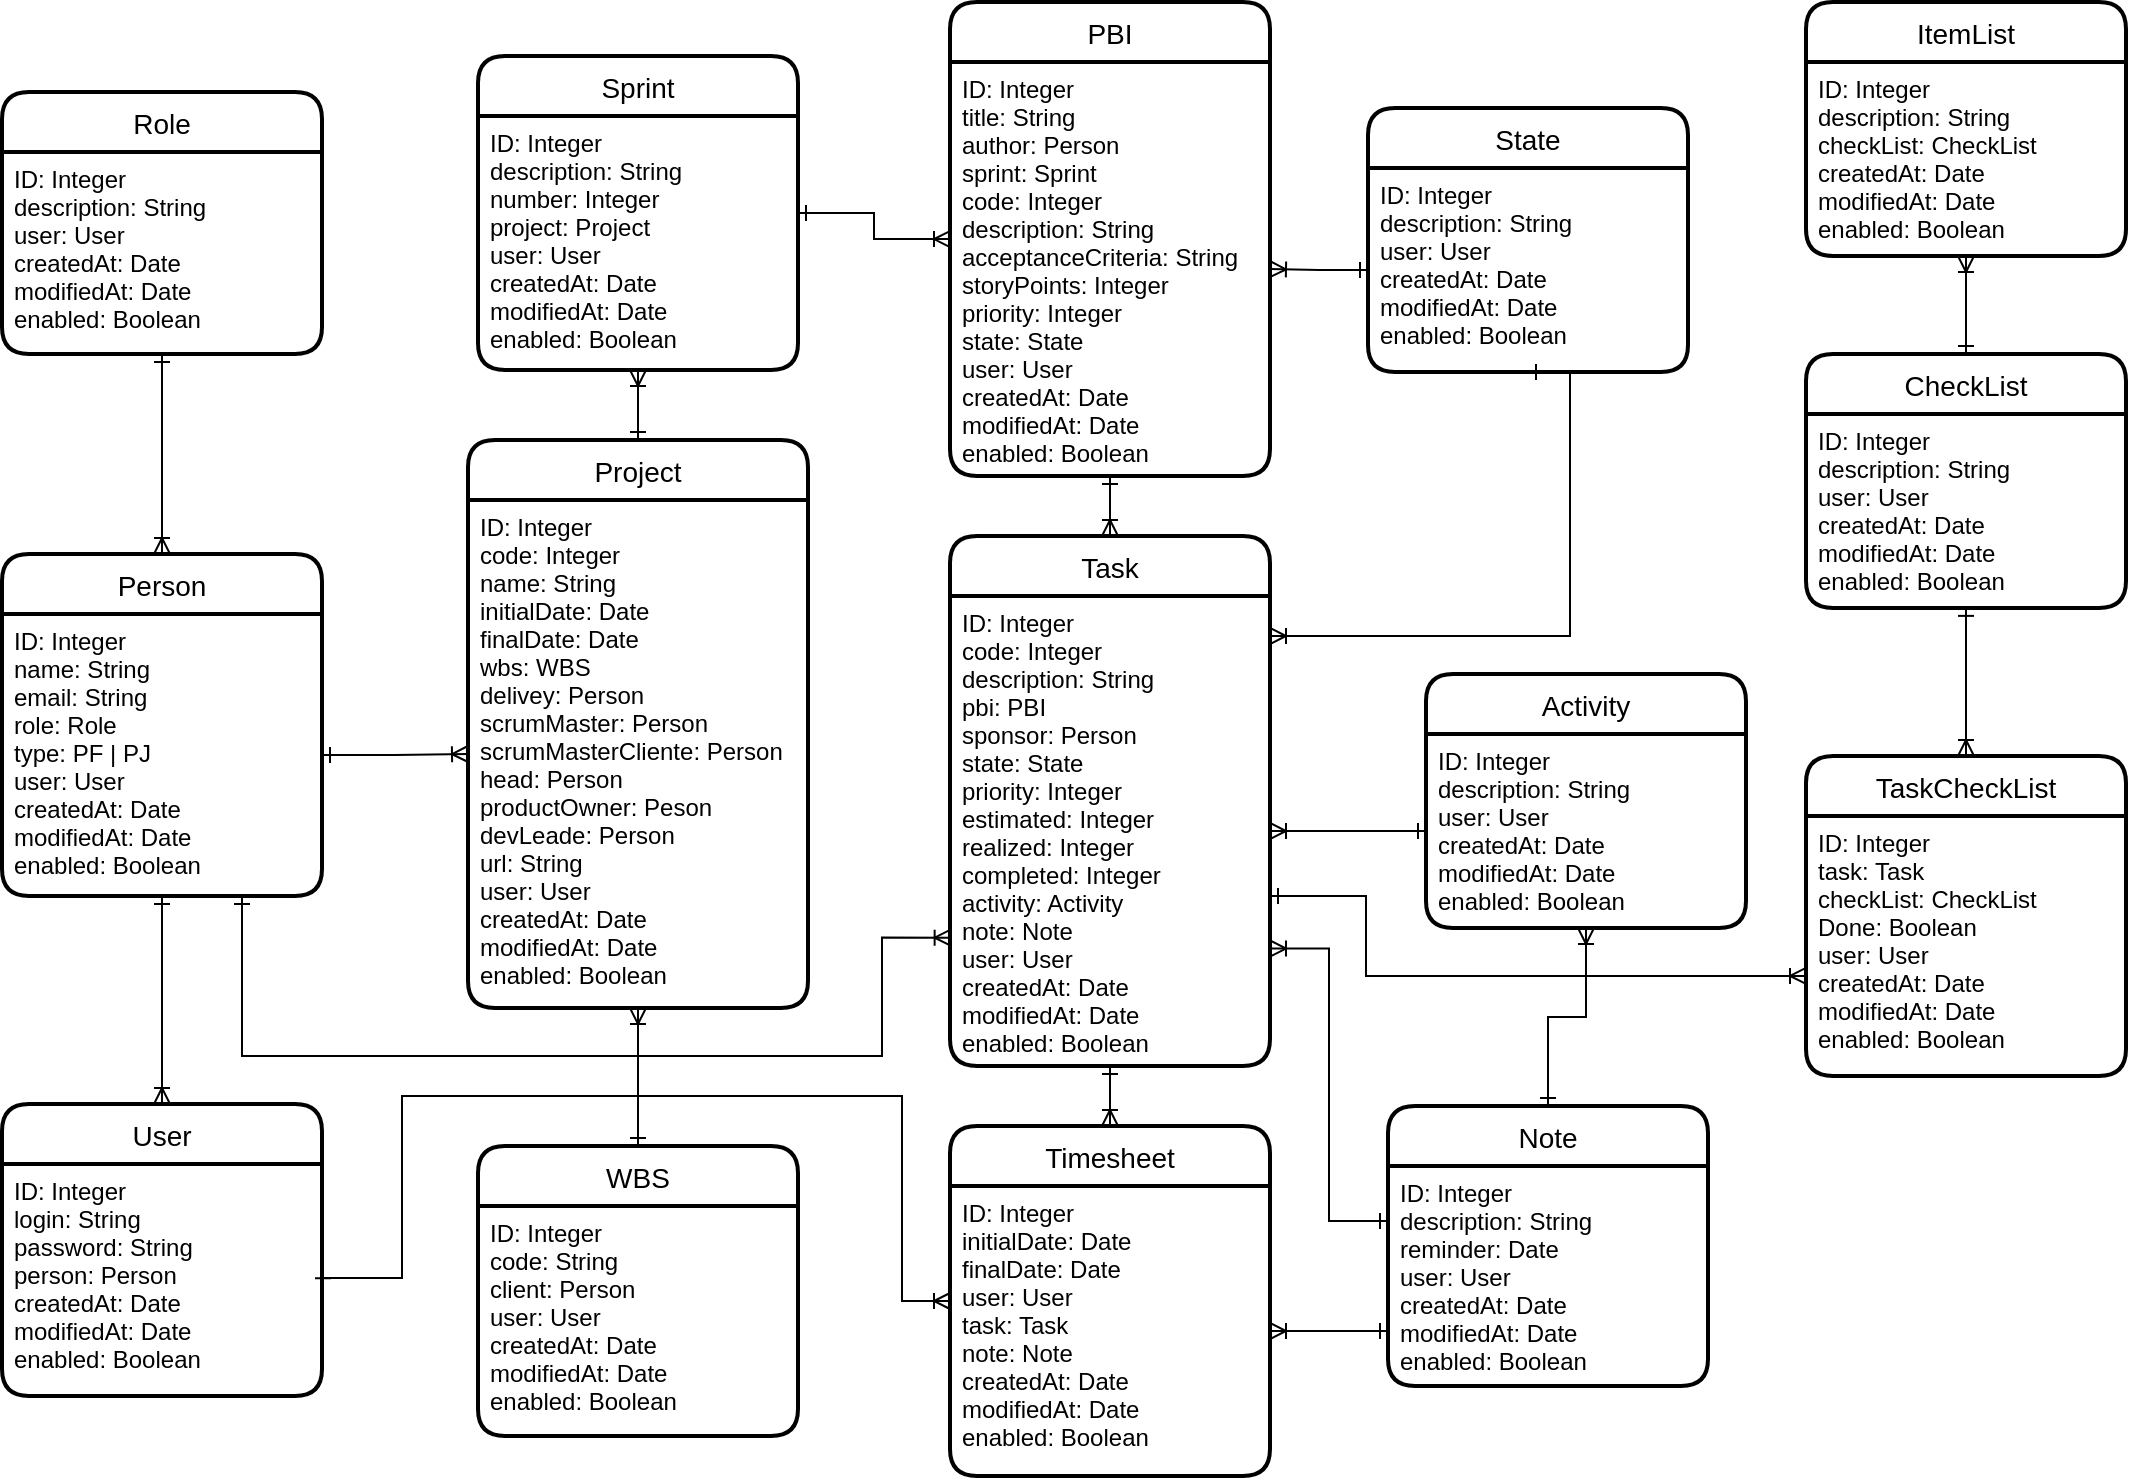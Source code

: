 <mxfile version="19.0.3" type="device"><diagram id="dXupZ79hsTiyQ5-BNEvF" name="Page-1"><mxGraphModel dx="1093" dy="683" grid="1" gridSize="10" guides="1" tooltips="1" connect="1" arrows="1" fold="1" page="1" pageScale="1" pageWidth="1169" pageHeight="827" math="0" shadow="0"><root><mxCell id="0"/><mxCell id="1" parent="0"/><mxCell id="sTJ4fpbMYLxwgmFEZeXA-13" style="edgeStyle=orthogonalEdgeStyle;rounded=0;orthogonalLoop=1;jettySize=auto;html=1;exitX=0.5;exitY=0;exitDx=0;exitDy=0;entryX=0.5;entryY=1;entryDx=0;entryDy=0;endArrow=ERoneToMany;endFill=0;startArrow=ERone;startFill=0;" parent="1" source="BYlqbOLe8rqa4X753XVS-1" target="sTJ4fpbMYLxwgmFEZeXA-12" edge="1"><mxGeometry relative="1" as="geometry"/></mxCell><mxCell id="BYlqbOLe8rqa4X753XVS-1" value="Project" style="swimlane;childLayout=stackLayout;horizontal=1;startSize=30;horizontalStack=0;rounded=1;fontSize=14;fontStyle=0;strokeWidth=2;resizeParent=0;resizeLast=1;shadow=0;dashed=0;align=center;" parent="1" vertex="1"><mxGeometry x="291" y="272" width="170" height="284" as="geometry"/></mxCell><mxCell id="BYlqbOLe8rqa4X753XVS-2" value="ID: Integer&#10;code: Integer&#10;name: String&#10;initialDate: Date&#10;finalDate: Date&#10;wbs: WBS&#10;delivey: Person&#10;scrumMaster: Person&#10;scrumMasterCliente: Person&#10;head: Person&#10;productOwner: Peson&#10;devLeade: Person&#10;url: String&#10;user: User&#10;createdAt: Date&#10;modifiedAt: Date&#10;enabled: Boolean" style="align=left;strokeColor=none;fillColor=none;spacingLeft=4;fontSize=12;verticalAlign=top;resizable=0;rotatable=0;part=1;" parent="BYlqbOLe8rqa4X753XVS-1" vertex="1"><mxGeometry y="30" width="170" height="254" as="geometry"/></mxCell><mxCell id="WrPAGcL8VzTFxhTmAevk-1" value="Person" style="swimlane;childLayout=stackLayout;horizontal=1;startSize=30;horizontalStack=0;rounded=1;fontSize=14;fontStyle=0;strokeWidth=2;resizeParent=0;resizeLast=1;shadow=0;dashed=0;align=center;" parent="1" vertex="1"><mxGeometry x="58" y="329" width="160" height="171" as="geometry"/></mxCell><mxCell id="WrPAGcL8VzTFxhTmAevk-2" value="ID: Integer&#10;name: String&#10;email: String&#10;role: Role&#10;type: PF | PJ&#10;user: User&#10;createdAt: Date&#10;modifiedAt: Date&#10;enabled: Boolean" style="align=left;strokeColor=none;fillColor=none;spacingLeft=4;fontSize=12;verticalAlign=top;resizable=0;rotatable=0;part=1;" parent="WrPAGcL8VzTFxhTmAevk-1" vertex="1"><mxGeometry y="30" width="160" height="141" as="geometry"/></mxCell><mxCell id="sTJ4fpbMYLxwgmFEZeXA-2" style="edgeStyle=orthogonalEdgeStyle;rounded=0;orthogonalLoop=1;jettySize=auto;html=1;exitX=1;exitY=0.5;exitDx=0;exitDy=0;entryX=0;entryY=0.5;entryDx=0;entryDy=0;endArrow=ERoneToMany;endFill=0;startArrow=ERone;startFill=0;" parent="1" source="WrPAGcL8VzTFxhTmAevk-2" target="BYlqbOLe8rqa4X753XVS-2" edge="1"><mxGeometry relative="1" as="geometry"/></mxCell><mxCell id="azZxZeqmAoJDCEGVXQoR-21" value="" style="edgeStyle=orthogonalEdgeStyle;rounded=0;orthogonalLoop=1;jettySize=auto;html=1;startArrow=ERone;startFill=0;endArrow=ERoneToMany;endFill=0;entryX=0.5;entryY=0;entryDx=0;entryDy=0;" parent="1" source="sTJ4fpbMYLxwgmFEZeXA-4" target="sTJ4fpbMYLxwgmFEZeXA-6" edge="1"><mxGeometry relative="1" as="geometry"/></mxCell><mxCell id="sTJ4fpbMYLxwgmFEZeXA-4" value="PBI" style="swimlane;childLayout=stackLayout;horizontal=1;startSize=30;horizontalStack=0;rounded=1;fontSize=14;fontStyle=0;strokeWidth=2;resizeParent=0;resizeLast=1;shadow=0;dashed=0;align=center;" parent="1" vertex="1"><mxGeometry x="532" y="53.06" width="160" height="236.94" as="geometry"/></mxCell><mxCell id="sTJ4fpbMYLxwgmFEZeXA-5" value="ID: Integer&#10;title: String&#10;author: Person&#10;sprint: Sprint&#10;code: Integer&#10;description: String&#10;acceptanceCriteria: String&#10;storyPoints: Integer&#10;priority: Integer&#10;state: State&#10;user: User&#10;createdAt: Date&#10;modifiedAt: Date&#10;enabled: Boolean" style="align=left;strokeColor=none;fillColor=none;spacingLeft=4;fontSize=12;verticalAlign=top;resizable=0;rotatable=0;part=1;" parent="sTJ4fpbMYLxwgmFEZeXA-4" vertex="1"><mxGeometry y="30" width="160" height="206.94" as="geometry"/></mxCell><mxCell id="9D0G1Y5BpN1q-bQg1dUj-12" style="edgeStyle=orthogonalEdgeStyle;rounded=0;orthogonalLoop=1;jettySize=auto;html=1;startArrow=ERone;startFill=0;endArrow=ERoneToMany;endFill=0;entryX=0;entryY=0.615;entryDx=0;entryDy=0;entryPerimeter=0;" edge="1" parent="1" source="sTJ4fpbMYLxwgmFEZeXA-6" target="9D0G1Y5BpN1q-bQg1dUj-10"><mxGeometry relative="1" as="geometry"><mxPoint x="940" y="570" as="targetPoint"/><Array as="points"><mxPoint x="740" y="500"/><mxPoint x="740" y="540"/></Array></mxGeometry></mxCell><mxCell id="sTJ4fpbMYLxwgmFEZeXA-6" value="Task" style="swimlane;childLayout=stackLayout;horizontal=1;startSize=30;horizontalStack=0;rounded=1;fontSize=14;fontStyle=0;strokeWidth=2;resizeParent=0;resizeLast=1;shadow=0;dashed=0;align=center;" parent="1" vertex="1"><mxGeometry x="532" y="320" width="160" height="265" as="geometry"/></mxCell><mxCell id="sTJ4fpbMYLxwgmFEZeXA-7" value="ID: Integer&#10;code: Integer&#10;description: String&#10;pbi: PBI&#10;sponsor: Person&#10;state: State&#10;priority: Integer&#10;estimated: Integer&#10;realized: Integer&#10;completed: Integer&#10;activity: Activity&#10;note: Note&#10;user: User&#10;createdAt: Date&#10;modifiedAt: Date&#10;enabled: Boolean" style="align=left;strokeColor=none;fillColor=none;spacingLeft=4;fontSize=12;verticalAlign=top;resizable=0;rotatable=0;part=1;" parent="sTJ4fpbMYLxwgmFEZeXA-6" vertex="1"><mxGeometry y="30" width="160" height="235" as="geometry"/></mxCell><mxCell id="sTJ4fpbMYLxwgmFEZeXA-9" value="Timesheet" style="swimlane;childLayout=stackLayout;horizontal=1;startSize=30;horizontalStack=0;rounded=1;fontSize=14;fontStyle=0;strokeWidth=2;resizeParent=0;resizeLast=1;shadow=0;dashed=0;align=center;" parent="1" vertex="1"><mxGeometry x="532" y="615" width="160" height="175" as="geometry"/></mxCell><mxCell id="sTJ4fpbMYLxwgmFEZeXA-10" value="ID: Integer&#10;initialDate: Date&#10;finalDate: Date&#10;user: User&#10;task: Task&#10;note: Note&#10;createdAt: Date&#10;modifiedAt: Date&#10;enabled: Boolean" style="align=left;strokeColor=none;fillColor=none;spacingLeft=4;fontSize=12;verticalAlign=top;resizable=0;rotatable=0;part=1;" parent="sTJ4fpbMYLxwgmFEZeXA-9" vertex="1"><mxGeometry y="30" width="160" height="145" as="geometry"/></mxCell><mxCell id="sTJ4fpbMYLxwgmFEZeXA-15" style="edgeStyle=orthogonalEdgeStyle;rounded=0;orthogonalLoop=1;jettySize=auto;html=1;entryX=0;entryY=0.5;entryDx=0;entryDy=0;startArrow=ERone;startFill=0;endArrow=ERoneToMany;endFill=0;" parent="1" source="sTJ4fpbMYLxwgmFEZeXA-11" target="sTJ4fpbMYLxwgmFEZeXA-4" edge="1"><mxGeometry relative="1" as="geometry"/></mxCell><mxCell id="sTJ4fpbMYLxwgmFEZeXA-11" value="Sprint" style="swimlane;childLayout=stackLayout;horizontal=1;startSize=30;horizontalStack=0;rounded=1;fontSize=14;fontStyle=0;strokeWidth=2;resizeParent=0;resizeLast=1;shadow=0;dashed=0;align=center;" parent="1" vertex="1"><mxGeometry x="296" y="80" width="160" height="157" as="geometry"/></mxCell><mxCell id="sTJ4fpbMYLxwgmFEZeXA-12" value="ID: Integer&#10;description: String&#10;number: Integer&#10;project: Project&#10;user: User&#10;createdAt: Date&#10;modifiedAt: Date&#10;enabled: Boolean" style="align=left;strokeColor=none;fillColor=none;spacingLeft=4;fontSize=12;verticalAlign=top;resizable=0;rotatable=0;part=1;" parent="sTJ4fpbMYLxwgmFEZeXA-11" vertex="1"><mxGeometry y="30" width="160" height="127" as="geometry"/></mxCell><mxCell id="sTJ4fpbMYLxwgmFEZeXA-16" value="Role" style="swimlane;childLayout=stackLayout;horizontal=1;startSize=30;horizontalStack=0;rounded=1;fontSize=14;fontStyle=0;strokeWidth=2;resizeParent=0;resizeLast=1;shadow=0;dashed=0;align=center;" parent="1" vertex="1"><mxGeometry x="58" y="98.03" width="160" height="130.97" as="geometry"/></mxCell><mxCell id="sTJ4fpbMYLxwgmFEZeXA-17" value="ID: Integer&#10;description: String&#10;user: User&#10;createdAt: Date&#10;modifiedAt: Date&#10;enabled: Boolean" style="align=left;strokeColor=none;fillColor=none;spacingLeft=4;fontSize=12;verticalAlign=top;resizable=0;rotatable=0;part=1;" parent="sTJ4fpbMYLxwgmFEZeXA-16" vertex="1"><mxGeometry y="30" width="160" height="100.97" as="geometry"/></mxCell><mxCell id="sTJ4fpbMYLxwgmFEZeXA-19" style="edgeStyle=orthogonalEdgeStyle;rounded=0;orthogonalLoop=1;jettySize=auto;html=1;exitX=0.5;exitY=1;exitDx=0;exitDy=0;startArrow=ERone;startFill=0;endArrow=ERoneToMany;endFill=0;" parent="1" source="sTJ4fpbMYLxwgmFEZeXA-17" target="WrPAGcL8VzTFxhTmAevk-1" edge="1"><mxGeometry relative="1" as="geometry"/></mxCell><mxCell id="azZxZeqmAoJDCEGVXQoR-1" value="State" style="swimlane;childLayout=stackLayout;horizontal=1;startSize=30;horizontalStack=0;rounded=1;fontSize=14;fontStyle=0;strokeWidth=2;resizeParent=0;resizeLast=1;shadow=0;dashed=0;align=center;" parent="1" vertex="1"><mxGeometry x="741" y="106.03" width="160" height="131.97" as="geometry"/></mxCell><mxCell id="azZxZeqmAoJDCEGVXQoR-2" value="ID: Integer&#10;description: String&#10;user: User&#10;createdAt: Date&#10;modifiedAt: Date&#10;enabled: Boolean" style="align=left;strokeColor=none;fillColor=none;spacingLeft=4;fontSize=12;verticalAlign=top;resizable=0;rotatable=0;part=1;" parent="azZxZeqmAoJDCEGVXQoR-1" vertex="1"><mxGeometry y="30" width="160" height="101.97" as="geometry"/></mxCell><mxCell id="azZxZeqmAoJDCEGVXQoR-4" value="" style="edgeStyle=orthogonalEdgeStyle;rounded=0;orthogonalLoop=1;jettySize=auto;html=1;endArrow=ERoneToMany;endFill=0;startArrow=ERone;startFill=0;" parent="1" source="azZxZeqmAoJDCEGVXQoR-2" target="sTJ4fpbMYLxwgmFEZeXA-5" edge="1"><mxGeometry relative="1" as="geometry"/></mxCell><mxCell id="azZxZeqmAoJDCEGVXQoR-5" style="edgeStyle=orthogonalEdgeStyle;rounded=0;orthogonalLoop=1;jettySize=auto;html=1;exitX=0.5;exitY=1;exitDx=0;exitDy=0;startArrow=ERone;startFill=0;endArrow=ERoneToMany;endFill=0;" parent="1" source="azZxZeqmAoJDCEGVXQoR-2" edge="1"><mxGeometry relative="1" as="geometry"><mxPoint x="692" y="370" as="targetPoint"/><Array as="points"><mxPoint x="842" y="370"/></Array></mxGeometry></mxCell><mxCell id="azZxZeqmAoJDCEGVXQoR-6" value="Activity" style="swimlane;childLayout=stackLayout;horizontal=1;startSize=30;horizontalStack=0;rounded=1;fontSize=14;fontStyle=0;strokeWidth=2;resizeParent=0;resizeLast=1;shadow=0;dashed=0;align=center;" parent="1" vertex="1"><mxGeometry x="770" y="389" width="160" height="127" as="geometry"/></mxCell><mxCell id="azZxZeqmAoJDCEGVXQoR-7" value="ID: Integer&#10;description: String&#10;user: User&#10;createdAt: Date&#10;modifiedAt: Date&#10;enabled: Boolean" style="align=left;strokeColor=none;fillColor=none;spacingLeft=4;fontSize=12;verticalAlign=top;resizable=0;rotatable=0;part=1;" parent="azZxZeqmAoJDCEGVXQoR-6" vertex="1"><mxGeometry y="30" width="160" height="97" as="geometry"/></mxCell><mxCell id="azZxZeqmAoJDCEGVXQoR-8" value="" style="edgeStyle=orthogonalEdgeStyle;rounded=0;orthogonalLoop=1;jettySize=auto;html=1;startArrow=ERone;startFill=0;endArrow=ERoneToMany;endFill=0;" parent="1" source="azZxZeqmAoJDCEGVXQoR-7" target="sTJ4fpbMYLxwgmFEZeXA-7" edge="1"><mxGeometry relative="1" as="geometry"/></mxCell><mxCell id="azZxZeqmAoJDCEGVXQoR-32" value="" style="edgeStyle=orthogonalEdgeStyle;rounded=0;orthogonalLoop=1;jettySize=auto;html=1;startArrow=ERone;startFill=0;endArrow=ERoneToMany;endFill=0;" parent="1" source="azZxZeqmAoJDCEGVXQoR-11" target="azZxZeqmAoJDCEGVXQoR-7" edge="1"><mxGeometry relative="1" as="geometry"/></mxCell><mxCell id="azZxZeqmAoJDCEGVXQoR-11" value="Note" style="swimlane;childLayout=stackLayout;horizontal=1;startSize=30;horizontalStack=0;rounded=1;fontSize=14;fontStyle=0;strokeWidth=2;resizeParent=0;resizeLast=1;shadow=0;dashed=0;align=center;" parent="1" vertex="1"><mxGeometry x="751" y="605" width="160" height="140" as="geometry"/></mxCell><mxCell id="azZxZeqmAoJDCEGVXQoR-12" value="ID: Integer&#10;description: String&#10;reminder: Date&#10;user: User&#10;createdAt: Date&#10;modifiedAt: Date&#10;enabled: Boolean" style="align=left;strokeColor=none;fillColor=none;spacingLeft=4;fontSize=12;verticalAlign=top;resizable=0;rotatable=0;part=1;" parent="azZxZeqmAoJDCEGVXQoR-11" vertex="1"><mxGeometry y="30" width="160" height="110" as="geometry"/></mxCell><mxCell id="azZxZeqmAoJDCEGVXQoR-24" value="" style="edgeStyle=orthogonalEdgeStyle;rounded=0;orthogonalLoop=1;jettySize=auto;html=1;startArrow=ERone;startFill=0;endArrow=ERoneToMany;endFill=0;" parent="1" source="azZxZeqmAoJDCEGVXQoR-13" target="BYlqbOLe8rqa4X753XVS-2" edge="1"><mxGeometry relative="1" as="geometry"/></mxCell><mxCell id="azZxZeqmAoJDCEGVXQoR-13" value="WBS" style="swimlane;childLayout=stackLayout;horizontal=1;startSize=30;horizontalStack=0;rounded=1;fontSize=14;fontStyle=0;strokeWidth=2;resizeParent=0;resizeLast=1;shadow=0;dashed=0;align=center;" parent="1" vertex="1"><mxGeometry x="296" y="625" width="160" height="145" as="geometry"/></mxCell><mxCell id="azZxZeqmAoJDCEGVXQoR-14" value="ID: Integer&#10;code: String&#10;client: Person&#10;user: User&#10;createdAt: Date&#10;modifiedAt: Date&#10;enabled: Boolean" style="align=left;strokeColor=none;fillColor=none;spacingLeft=4;fontSize=12;verticalAlign=top;resizable=0;rotatable=0;part=1;" parent="azZxZeqmAoJDCEGVXQoR-13" vertex="1"><mxGeometry y="30" width="160" height="115" as="geometry"/></mxCell><mxCell id="azZxZeqmAoJDCEGVXQoR-17" style="edgeStyle=orthogonalEdgeStyle;rounded=0;orthogonalLoop=1;jettySize=auto;html=1;exitX=0;exitY=0.75;exitDx=0;exitDy=0;startArrow=ERone;startFill=0;endArrow=ERoneToMany;endFill=0;entryX=1;entryY=0.5;entryDx=0;entryDy=0;" parent="1" source="azZxZeqmAoJDCEGVXQoR-12" target="sTJ4fpbMYLxwgmFEZeXA-10" edge="1"><mxGeometry relative="1" as="geometry"><mxPoint x="732" y="765" as="targetPoint"/></mxGeometry></mxCell><mxCell id="azZxZeqmAoJDCEGVXQoR-20" style="edgeStyle=orthogonalEdgeStyle;rounded=0;orthogonalLoop=1;jettySize=auto;html=1;exitX=0;exitY=0.25;exitDx=0;exitDy=0;entryX=1;entryY=0.75;entryDx=0;entryDy=0;startArrow=ERone;startFill=0;endArrow=ERoneToMany;endFill=0;" parent="1" source="azZxZeqmAoJDCEGVXQoR-12" target="sTJ4fpbMYLxwgmFEZeXA-7" edge="1"><mxGeometry relative="1" as="geometry"/></mxCell><mxCell id="azZxZeqmAoJDCEGVXQoR-22" value="User" style="swimlane;childLayout=stackLayout;horizontal=1;startSize=30;horizontalStack=0;rounded=1;fontSize=14;fontStyle=0;strokeWidth=2;resizeParent=0;resizeLast=1;shadow=0;dashed=0;align=center;" parent="1" vertex="1"><mxGeometry x="58" y="604" width="160" height="146" as="geometry"/></mxCell><mxCell id="azZxZeqmAoJDCEGVXQoR-23" value="ID: Integer&#10;login: String&#10;password: String&#10;person: Person&#10;createdAt: Date&#10;modifiedAt: Date&#10;enabled: Boolean" style="align=left;strokeColor=none;fillColor=none;spacingLeft=4;fontSize=12;verticalAlign=top;resizable=0;rotatable=0;part=1;" parent="azZxZeqmAoJDCEGVXQoR-22" vertex="1"><mxGeometry y="30" width="160" height="116" as="geometry"/></mxCell><mxCell id="azZxZeqmAoJDCEGVXQoR-28" style="edgeStyle=orthogonalEdgeStyle;rounded=0;orthogonalLoop=1;jettySize=auto;html=1;exitX=0.5;exitY=1;exitDx=0;exitDy=0;entryX=0.5;entryY=0;entryDx=0;entryDy=0;startArrow=ERone;startFill=0;endArrow=ERoneToMany;endFill=0;" parent="1" source="WrPAGcL8VzTFxhTmAevk-2" target="azZxZeqmAoJDCEGVXQoR-22" edge="1"><mxGeometry relative="1" as="geometry"/></mxCell><mxCell id="azZxZeqmAoJDCEGVXQoR-29" style="edgeStyle=orthogonalEdgeStyle;rounded=0;orthogonalLoop=1;jettySize=auto;html=1;exitX=0.75;exitY=1;exitDx=0;exitDy=0;entryX=0.002;entryY=0.727;entryDx=0;entryDy=0;startArrow=ERone;startFill=0;endArrow=ERoneToMany;endFill=0;entryPerimeter=0;" parent="1" source="WrPAGcL8VzTFxhTmAevk-2" target="sTJ4fpbMYLxwgmFEZeXA-7" edge="1"><mxGeometry relative="1" as="geometry"><Array as="points"><mxPoint x="178" y="580"/><mxPoint x="498" y="580"/><mxPoint x="498" y="521"/></Array></mxGeometry></mxCell><mxCell id="azZxZeqmAoJDCEGVXQoR-30" style="edgeStyle=orthogonalEdgeStyle;rounded=0;orthogonalLoop=1;jettySize=auto;html=1;entryX=0;entryY=0.5;entryDx=0;entryDy=0;startArrow=ERone;startFill=0;endArrow=ERoneToMany;endFill=0;exitX=1.003;exitY=0.458;exitDx=0;exitDy=0;exitPerimeter=0;" parent="1" source="azZxZeqmAoJDCEGVXQoR-23" target="sTJ4fpbMYLxwgmFEZeXA-9" edge="1"><mxGeometry relative="1" as="geometry"><mxPoint x="224" y="710" as="sourcePoint"/><Array as="points"><mxPoint x="218" y="691"/><mxPoint x="258" y="691"/><mxPoint x="258" y="600"/><mxPoint x="508" y="600"/><mxPoint x="508" y="703"/></Array></mxGeometry></mxCell><mxCell id="azZxZeqmAoJDCEGVXQoR-31" style="edgeStyle=orthogonalEdgeStyle;rounded=0;orthogonalLoop=1;jettySize=auto;html=1;exitX=0.5;exitY=1;exitDx=0;exitDy=0;entryX=0.5;entryY=0;entryDx=0;entryDy=0;startArrow=ERone;startFill=0;endArrow=ERoneToMany;endFill=0;" parent="1" source="sTJ4fpbMYLxwgmFEZeXA-7" target="sTJ4fpbMYLxwgmFEZeXA-9" edge="1"><mxGeometry relative="1" as="geometry"/></mxCell><mxCell id="9D0G1Y5BpN1q-bQg1dUj-3" value="CheckList" style="swimlane;childLayout=stackLayout;horizontal=1;startSize=30;horizontalStack=0;rounded=1;fontSize=14;fontStyle=0;strokeWidth=2;resizeParent=0;resizeLast=1;shadow=0;dashed=0;align=center;" vertex="1" parent="1"><mxGeometry x="960" y="229" width="160" height="126.94" as="geometry"/></mxCell><mxCell id="9D0G1Y5BpN1q-bQg1dUj-4" value="ID: Integer&#10;description: String&#10;user: User&#10;createdAt: Date&#10;modifiedAt: Date&#10;enabled: Boolean" style="align=left;strokeColor=none;fillColor=none;spacingLeft=4;fontSize=12;verticalAlign=top;resizable=0;rotatable=0;part=1;" vertex="1" parent="9D0G1Y5BpN1q-bQg1dUj-3"><mxGeometry y="30" width="160" height="96.94" as="geometry"/></mxCell><mxCell id="9D0G1Y5BpN1q-bQg1dUj-5" value="ItemList" style="swimlane;childLayout=stackLayout;horizontal=1;startSize=30;horizontalStack=0;rounded=1;fontSize=14;fontStyle=0;strokeWidth=2;resizeParent=0;resizeLast=1;shadow=0;dashed=0;align=center;" vertex="1" parent="1"><mxGeometry x="960" y="53.06" width="160" height="126.94" as="geometry"/></mxCell><mxCell id="9D0G1Y5BpN1q-bQg1dUj-6" value="ID: Integer&#10;description: String&#10;checkList: CheckList&#10;createdAt: Date&#10;modifiedAt: Date&#10;enabled: Boolean" style="align=left;strokeColor=none;fillColor=none;spacingLeft=4;fontSize=12;verticalAlign=top;resizable=0;rotatable=0;part=1;" vertex="1" parent="9D0G1Y5BpN1q-bQg1dUj-5"><mxGeometry y="30" width="160" height="96.94" as="geometry"/></mxCell><mxCell id="9D0G1Y5BpN1q-bQg1dUj-8" style="edgeStyle=orthogonalEdgeStyle;rounded=0;orthogonalLoop=1;jettySize=auto;html=1;exitX=0.5;exitY=0;exitDx=0;exitDy=0;entryX=0.5;entryY=1;entryDx=0;entryDy=0;startArrow=ERone;startFill=0;endArrow=ERoneToMany;endFill=0;" edge="1" parent="1" source="9D0G1Y5BpN1q-bQg1dUj-3" target="9D0G1Y5BpN1q-bQg1dUj-6"><mxGeometry relative="1" as="geometry"/></mxCell><mxCell id="9D0G1Y5BpN1q-bQg1dUj-9" value="TaskCheckList" style="swimlane;childLayout=stackLayout;horizontal=1;startSize=30;horizontalStack=0;rounded=1;fontSize=14;fontStyle=0;strokeWidth=2;resizeParent=0;resizeLast=1;shadow=0;dashed=0;align=center;" vertex="1" parent="1"><mxGeometry x="960" y="430" width="160" height="160" as="geometry"/></mxCell><mxCell id="9D0G1Y5BpN1q-bQg1dUj-10" value="ID: Integer&#10;task: Task&#10;checkList: CheckList&#10;Done: Boolean&#10;user: User&#10;createdAt: Date&#10;modifiedAt: Date&#10;enabled: Boolean" style="align=left;strokeColor=none;fillColor=none;spacingLeft=4;fontSize=12;verticalAlign=top;resizable=0;rotatable=0;part=1;" vertex="1" parent="9D0G1Y5BpN1q-bQg1dUj-9"><mxGeometry y="30" width="160" height="130" as="geometry"/></mxCell><mxCell id="9D0G1Y5BpN1q-bQg1dUj-11" style="edgeStyle=orthogonalEdgeStyle;rounded=0;orthogonalLoop=1;jettySize=auto;html=1;exitX=0.5;exitY=1;exitDx=0;exitDy=0;entryX=0.5;entryY=0;entryDx=0;entryDy=0;startArrow=ERone;startFill=0;endArrow=ERoneToMany;endFill=0;" edge="1" parent="1" source="9D0G1Y5BpN1q-bQg1dUj-4" target="9D0G1Y5BpN1q-bQg1dUj-9"><mxGeometry relative="1" as="geometry"/></mxCell></root></mxGraphModel></diagram></mxfile>